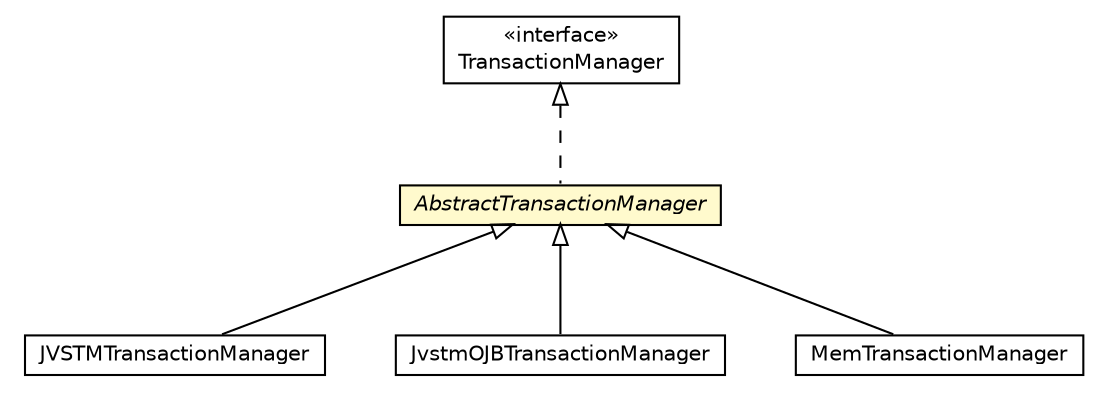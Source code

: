 #!/usr/local/bin/dot
#
# Class diagram 
# Generated by UMLGraph version 5.1 (http://www.umlgraph.org/)
#

digraph G {
	edge [fontname="Helvetica",fontsize=10,labelfontname="Helvetica",labelfontsize=10];
	node [fontname="Helvetica",fontsize=10,shape=plaintext];
	nodesep=0.25;
	ranksep=0.5;
	// pt.ist.fenixframework.TransactionManager
	c29557 [label=<<table title="pt.ist.fenixframework.TransactionManager" border="0" cellborder="1" cellspacing="0" cellpadding="2" port="p" href="../TransactionManager.html">
		<tr><td><table border="0" cellspacing="0" cellpadding="1">
<tr><td align="center" balign="center"> &#171;interface&#187; </td></tr>
<tr><td align="center" balign="center"> TransactionManager </td></tr>
		</table></td></tr>
		</table>>, fontname="Helvetica", fontcolor="black", fontsize=10.0];
	// pt.ist.fenixframework.core.AbstractTransactionManager
	c29585 [label=<<table title="pt.ist.fenixframework.core.AbstractTransactionManager" border="0" cellborder="1" cellspacing="0" cellpadding="2" port="p" bgcolor="lemonChiffon" href="./AbstractTransactionManager.html">
		<tr><td><table border="0" cellspacing="0" cellpadding="1">
<tr><td align="center" balign="center"><font face="Helvetica-Oblique"> AbstractTransactionManager </font></td></tr>
		</table></td></tr>
		</table>>, fontname="Helvetica", fontcolor="black", fontsize=10.0];
	// pt.ist.fenixframework.backend.jvstm.JVSTMTransactionManager
	c29760 [label=<<table title="pt.ist.fenixframework.backend.jvstm.JVSTMTransactionManager" border="0" cellborder="1" cellspacing="0" cellpadding="2" port="p" href="../backend/jvstm/JVSTMTransactionManager.html">
		<tr><td><table border="0" cellspacing="0" cellpadding="1">
<tr><td align="center" balign="center"> JVSTMTransactionManager </td></tr>
		</table></td></tr>
		</table>>, fontname="Helvetica", fontcolor="black", fontsize=10.0];
	// pt.ist.fenixframework.backend.jvstmojb.JvstmOJBTransactionManager
	c29842 [label=<<table title="pt.ist.fenixframework.backend.jvstmojb.JvstmOJBTransactionManager" border="0" cellborder="1" cellspacing="0" cellpadding="2" port="p" href="../backend/jvstmojb/JvstmOJBTransactionManager.html">
		<tr><td><table border="0" cellspacing="0" cellpadding="1">
<tr><td align="center" balign="center"> JvstmOJBTransactionManager </td></tr>
		</table></td></tr>
		</table>>, fontname="Helvetica", fontcolor="black", fontsize=10.0];
	// pt.ist.fenixframework.backend.mem.MemTransactionManager
	c29896 [label=<<table title="pt.ist.fenixframework.backend.mem.MemTransactionManager" border="0" cellborder="1" cellspacing="0" cellpadding="2" port="p" href="../backend/mem/MemTransactionManager.html">
		<tr><td><table border="0" cellspacing="0" cellpadding="1">
<tr><td align="center" balign="center"> MemTransactionManager </td></tr>
		</table></td></tr>
		</table>>, fontname="Helvetica", fontcolor="black", fontsize=10.0];
	//pt.ist.fenixframework.core.AbstractTransactionManager implements pt.ist.fenixframework.TransactionManager
	c29557:p -> c29585:p [dir=back,arrowtail=empty,style=dashed];
	//pt.ist.fenixframework.backend.jvstm.JVSTMTransactionManager extends pt.ist.fenixframework.core.AbstractTransactionManager
	c29585:p -> c29760:p [dir=back,arrowtail=empty];
	//pt.ist.fenixframework.backend.jvstmojb.JvstmOJBTransactionManager extends pt.ist.fenixframework.core.AbstractTransactionManager
	c29585:p -> c29842:p [dir=back,arrowtail=empty];
	//pt.ist.fenixframework.backend.mem.MemTransactionManager extends pt.ist.fenixframework.core.AbstractTransactionManager
	c29585:p -> c29896:p [dir=back,arrowtail=empty];
}

